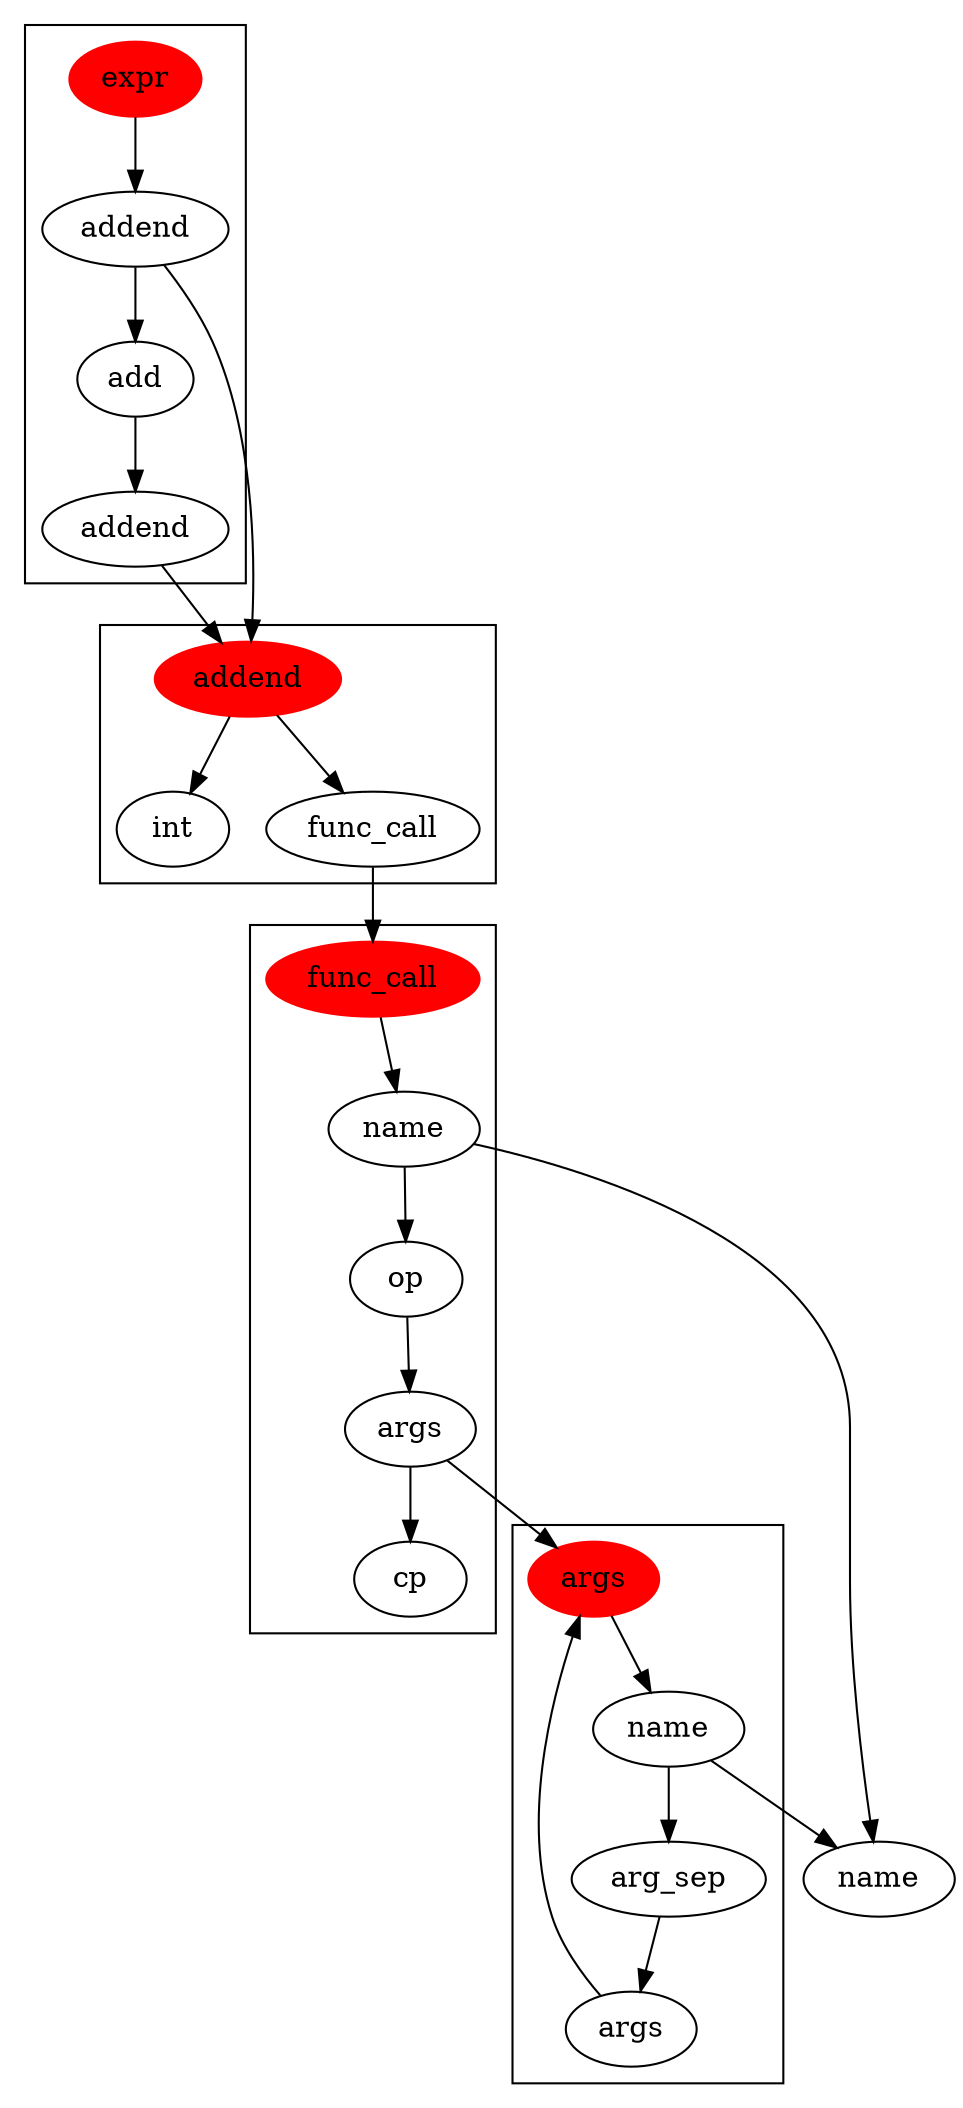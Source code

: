 digraph AST {
	subgraph cluster_expr {
		expr [style = filled; color = red;]
		expr_1 [label = "addend"]
		expr_2 [label = "add"]
		expr_3 [label = "addend"]
		expr -> expr_1
		expr_1 -> expr_2
		expr_2 -> expr_3
		}
	expr_1 -> addend
	expr_3 -> addend
	subgraph cluster_args {
		args [style = filled; color = red;]
		args_1 [label = "name"]
		args_2 [label = "arg_sep"]
		args_3 [label = "args"]
		args -> args_1
		args_1 -> args_2
		args_2 -> args_3
		}
	args_1 -> name
	args_3 -> args
	subgraph cluster_addend {
		addend [style = filled; color = red;]
		addend_1 [label = "int"]
		addend_2 [label = "func_call"]
		addend -> addend_1
		addend -> addend_2
		}
	addend_2 -> func_call
	subgraph cluster_func_call {
		func_call [style = filled; color = red;]
		func_call_1 [label = "name"]
		func_call_2 [label = "op"]
		func_call_3 [label = "args"]
		func_call_4 [label = "cp"]
		func_call -> func_call_1
		func_call_1 -> func_call_2
		func_call_2 -> func_call_3
		func_call_3 -> func_call_4
		}
	func_call_1 -> name
	func_call_3 -> args
}